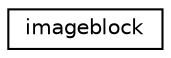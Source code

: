 digraph "Graphical Class Hierarchy"
{
  edge [fontname="Helvetica",fontsize="10",labelfontname="Helvetica",labelfontsize="10"];
  node [fontname="Helvetica",fontsize="10",shape=record];
  rankdir="LR";
  Node1 [label="imageblock",height=0.2,width=0.4,color="black", fillcolor="white", style="filled",URL="$classimageblock.html"];
}
